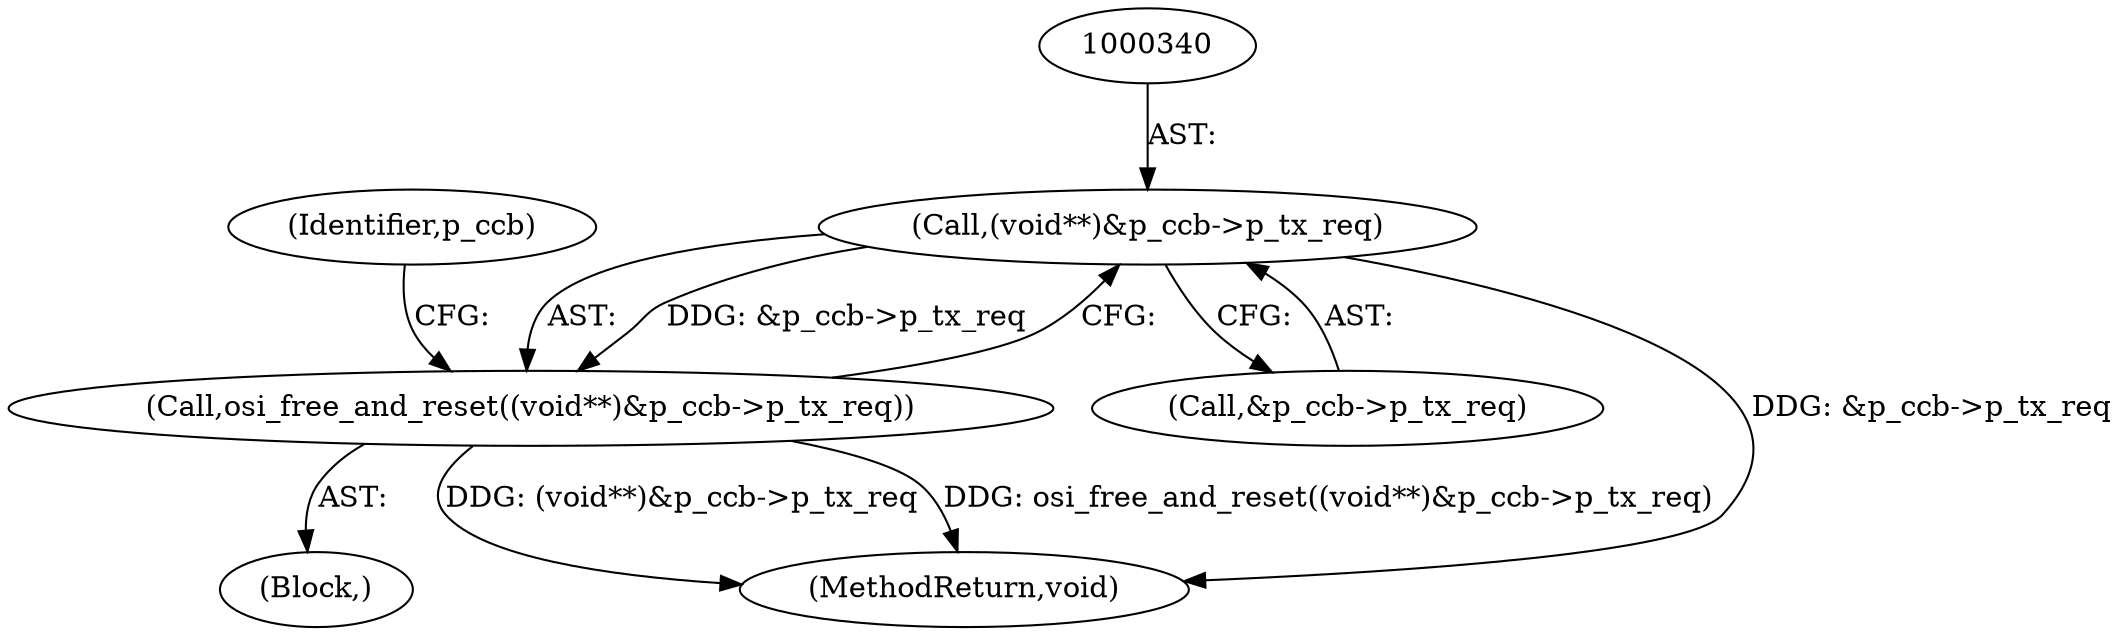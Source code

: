 digraph "0_Android_5216e6120160b28d76e9ee4dff9995e772647511@pointer" {
"1000339" [label="(Call,(void**)&p_ccb->p_tx_req)"];
"1000338" [label="(Call,osi_free_and_reset((void**)&p_ccb->p_tx_req))"];
"1000306" [label="(Block,)"];
"1000341" [label="(Call,&p_ccb->p_tx_req)"];
"1000346" [label="(Identifier,p_ccb)"];
"1000338" [label="(Call,osi_free_and_reset((void**)&p_ccb->p_tx_req))"];
"1000760" [label="(MethodReturn,void)"];
"1000339" [label="(Call,(void**)&p_ccb->p_tx_req)"];
"1000339" -> "1000338"  [label="AST: "];
"1000339" -> "1000341"  [label="CFG: "];
"1000340" -> "1000339"  [label="AST: "];
"1000341" -> "1000339"  [label="AST: "];
"1000338" -> "1000339"  [label="CFG: "];
"1000339" -> "1000760"  [label="DDG: &p_ccb->p_tx_req"];
"1000339" -> "1000338"  [label="DDG: &p_ccb->p_tx_req"];
"1000338" -> "1000306"  [label="AST: "];
"1000346" -> "1000338"  [label="CFG: "];
"1000338" -> "1000760"  [label="DDG: (void**)&p_ccb->p_tx_req"];
"1000338" -> "1000760"  [label="DDG: osi_free_and_reset((void**)&p_ccb->p_tx_req)"];
}
